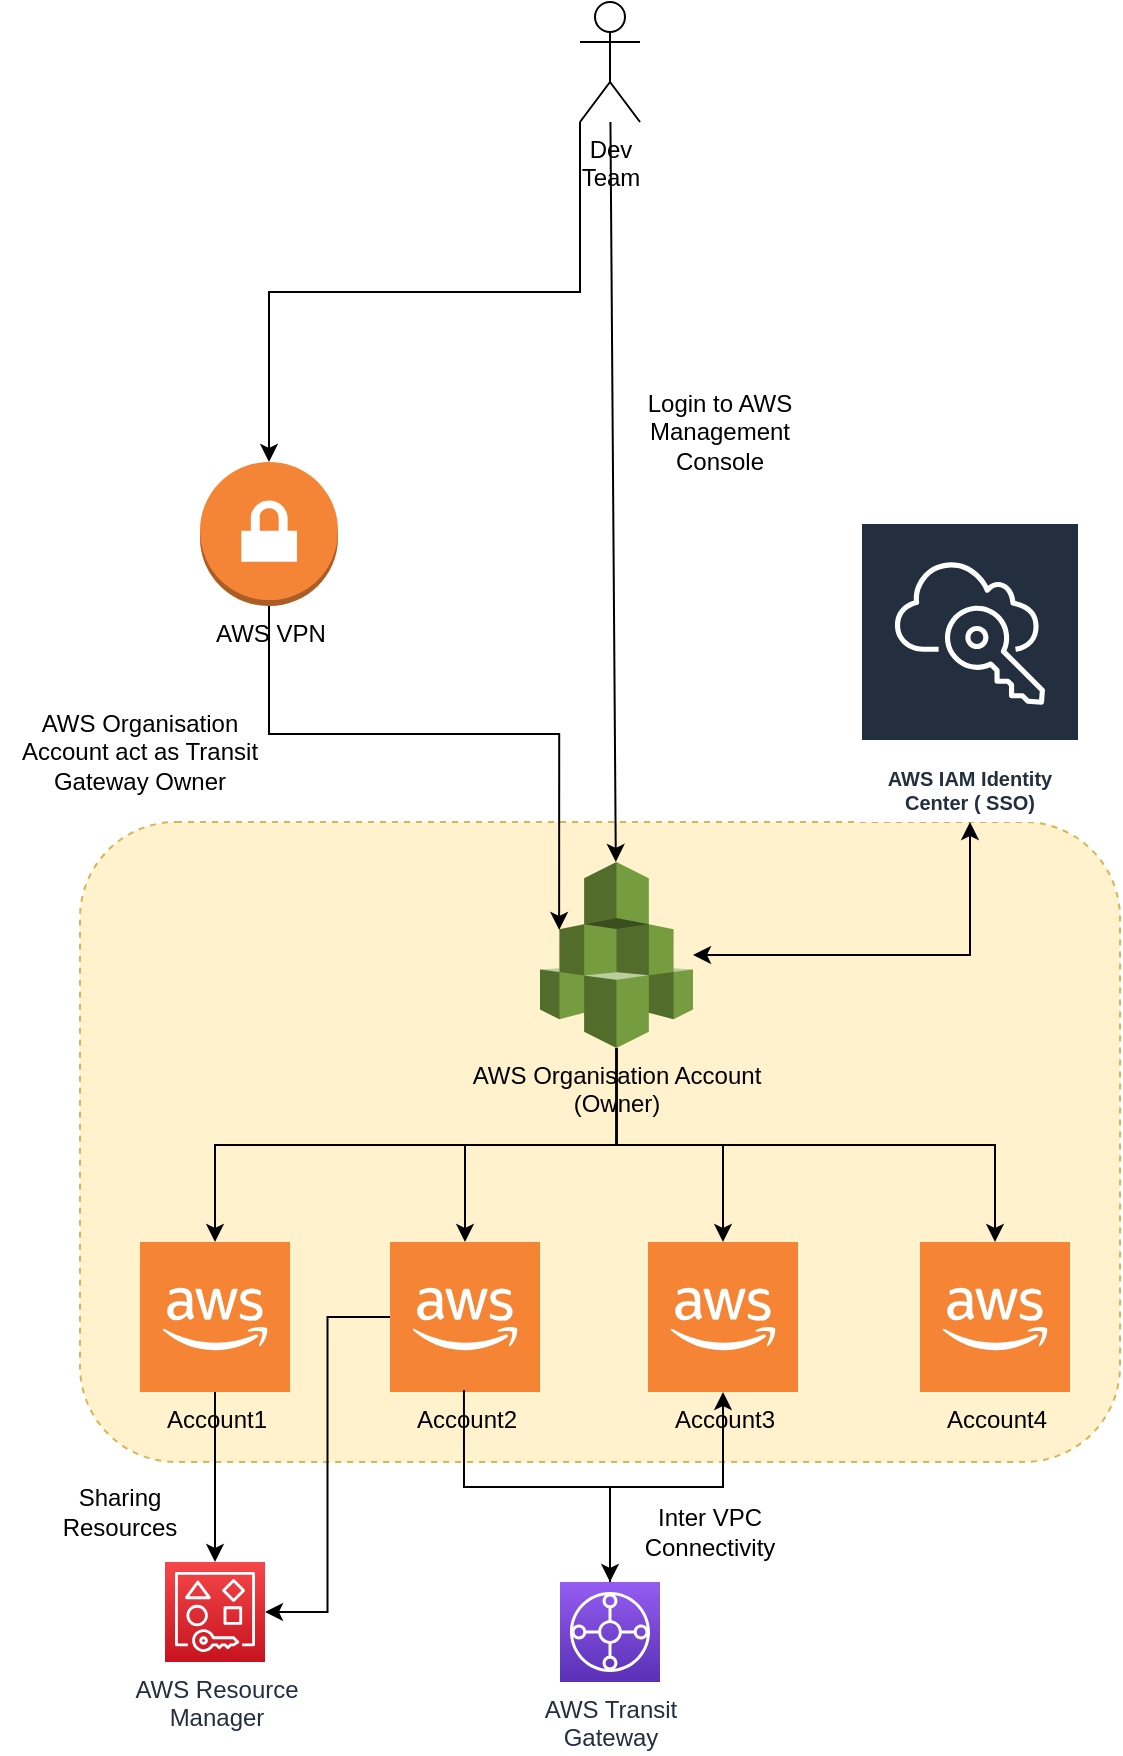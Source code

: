 <mxfile version="20.3.0" type="device"><diagram id="sDaLk6wQ7ZR9RisvN1nZ" name="Page-1"><mxGraphModel dx="946" dy="1747" grid="1" gridSize="10" guides="1" tooltips="1" connect="1" arrows="1" fold="1" page="1" pageScale="1" pageWidth="827" pageHeight="1169" math="0" shadow="0"><root><mxCell id="0"/><mxCell id="1" parent="0"/><mxCell id="9jzxcjdUlgflg3Cl-B4r-15" value="" style="rounded=1;whiteSpace=wrap;html=1;dashed=1;fillColor=#fff2cc;strokeColor=#d6b656;" parent="1" vertex="1"><mxGeometry x="130" y="80" width="520" height="320" as="geometry"/></mxCell><mxCell id="9jzxcjdUlgflg3Cl-B4r-1" value="AWS Organisation Account&lt;br&gt;(Owner)" style="outlineConnect=0;dashed=0;verticalLabelPosition=bottom;verticalAlign=top;align=center;html=1;shape=mxgraph.aws3.organizations;fillColor=#759C3E;gradientColor=none;" parent="1" vertex="1"><mxGeometry x="360" y="100" width="76.5" height="93" as="geometry"/></mxCell><mxCell id="9jzxcjdUlgflg3Cl-B4r-3" value="Account1" style="outlineConnect=0;dashed=0;verticalLabelPosition=bottom;verticalAlign=top;align=center;html=1;shape=mxgraph.aws3.cloud_2;fillColor=#F58534;gradientColor=none;" parent="1" vertex="1"><mxGeometry x="160" y="290" width="75" height="75" as="geometry"/></mxCell><mxCell id="9jzxcjdUlgflg3Cl-B4r-4" value="Account2" style="outlineConnect=0;dashed=0;verticalLabelPosition=bottom;verticalAlign=top;align=center;html=1;shape=mxgraph.aws3.cloud_2;fillColor=#F58534;gradientColor=none;" parent="1" vertex="1"><mxGeometry x="285" y="290" width="75" height="75" as="geometry"/></mxCell><mxCell id="9jzxcjdUlgflg3Cl-B4r-5" value="Account3&lt;br&gt;" style="outlineConnect=0;dashed=0;verticalLabelPosition=bottom;verticalAlign=top;align=center;html=1;shape=mxgraph.aws3.cloud_2;fillColor=#F58534;gradientColor=none;" parent="1" vertex="1"><mxGeometry x="414" y="290" width="75" height="75" as="geometry"/></mxCell><mxCell id="9jzxcjdUlgflg3Cl-B4r-6" value="Account4" style="outlineConnect=0;dashed=0;verticalLabelPosition=bottom;verticalAlign=top;align=center;html=1;shape=mxgraph.aws3.cloud_2;fillColor=#F58534;gradientColor=none;" parent="1" vertex="1"><mxGeometry x="550" y="290" width="75" height="75" as="geometry"/></mxCell><mxCell id="9jzxcjdUlgflg3Cl-B4r-7" value="" style="endArrow=classic;html=1;rounded=0;exitX=0.5;exitY=1;exitDx=0;exitDy=0;exitPerimeter=0;edgeStyle=orthogonalEdgeStyle;" parent="1" source="9jzxcjdUlgflg3Cl-B4r-1" target="9jzxcjdUlgflg3Cl-B4r-3" edge="1"><mxGeometry width="50" height="50" relative="1" as="geometry"><mxPoint x="390" y="320" as="sourcePoint"/><mxPoint x="440" y="270" as="targetPoint"/></mxGeometry></mxCell><mxCell id="9jzxcjdUlgflg3Cl-B4r-8" value="" style="endArrow=classic;html=1;rounded=0;edgeStyle=orthogonalEdgeStyle;" parent="1" source="9jzxcjdUlgflg3Cl-B4r-1" target="9jzxcjdUlgflg3Cl-B4r-4" edge="1"><mxGeometry width="50" height="50" relative="1" as="geometry"><mxPoint x="390" y="320" as="sourcePoint"/><mxPoint x="440" y="270" as="targetPoint"/></mxGeometry></mxCell><mxCell id="9jzxcjdUlgflg3Cl-B4r-9" value="" style="endArrow=classic;html=1;rounded=0;edgeStyle=orthogonalEdgeStyle;" parent="1" source="9jzxcjdUlgflg3Cl-B4r-1" target="9jzxcjdUlgflg3Cl-B4r-5" edge="1"><mxGeometry width="50" height="50" relative="1" as="geometry"><mxPoint x="390" y="320" as="sourcePoint"/><mxPoint x="440" y="270" as="targetPoint"/></mxGeometry></mxCell><mxCell id="9jzxcjdUlgflg3Cl-B4r-10" value="" style="endArrow=classic;html=1;rounded=0;edgeStyle=orthogonalEdgeStyle;exitX=0.5;exitY=1;exitDx=0;exitDy=0;exitPerimeter=0;" parent="1" source="9jzxcjdUlgflg3Cl-B4r-1" target="9jzxcjdUlgflg3Cl-B4r-6" edge="1"><mxGeometry width="50" height="50" relative="1" as="geometry"><mxPoint x="390" y="320" as="sourcePoint"/><mxPoint x="440" y="270" as="targetPoint"/></mxGeometry></mxCell><mxCell id="9jzxcjdUlgflg3Cl-B4r-11" value="AWS IAM Identity Center ( SSO)" style="sketch=0;outlineConnect=0;fontColor=#232F3E;gradientColor=none;strokeColor=#ffffff;fillColor=#232F3E;dashed=0;verticalLabelPosition=middle;verticalAlign=bottom;align=center;html=1;whiteSpace=wrap;fontSize=10;fontStyle=1;spacing=3;shape=mxgraph.aws4.productIcon;prIcon=mxgraph.aws4.single_sign_on;" parent="1" vertex="1"><mxGeometry x="520" y="-70" width="110" height="150" as="geometry"/></mxCell><mxCell id="9jzxcjdUlgflg3Cl-B4r-12" value="Dev&lt;br&gt;Team" style="shape=umlActor;verticalLabelPosition=bottom;verticalAlign=top;html=1;outlineConnect=0;" parent="1" vertex="1"><mxGeometry x="380" y="-330" width="30" height="60" as="geometry"/></mxCell><mxCell id="9jzxcjdUlgflg3Cl-B4r-13" value="" style="endArrow=classic;html=1;rounded=0;" parent="1" source="9jzxcjdUlgflg3Cl-B4r-12" target="9jzxcjdUlgflg3Cl-B4r-1" edge="1"><mxGeometry width="50" height="50" relative="1" as="geometry"><mxPoint x="190" y="150" as="sourcePoint"/><mxPoint x="240" y="100" as="targetPoint"/></mxGeometry></mxCell><mxCell id="9jzxcjdUlgflg3Cl-B4r-16" value="Login to AWS Management Console" style="text;html=1;strokeColor=none;fillColor=none;align=center;verticalAlign=middle;whiteSpace=wrap;rounded=0;dashed=1;" parent="1" vertex="1"><mxGeometry x="400" y="-130" width="100" height="30" as="geometry"/></mxCell><mxCell id="9jzxcjdUlgflg3Cl-B4r-17" value="AWS VPN" style="outlineConnect=0;dashed=0;verticalLabelPosition=bottom;verticalAlign=top;align=center;html=1;shape=mxgraph.aws3.vpn_gateway;fillColor=#F58536;gradientColor=none;" parent="1" vertex="1"><mxGeometry x="190" y="-100" width="69" height="72" as="geometry"/></mxCell><mxCell id="9jzxcjdUlgflg3Cl-B4r-19" value="" style="endArrow=classic;html=1;rounded=0;exitX=0;exitY=1;exitDx=0;exitDy=0;exitPerimeter=0;entryX=0.5;entryY=0;entryDx=0;entryDy=0;entryPerimeter=0;edgeStyle=orthogonalEdgeStyle;" parent="1" source="9jzxcjdUlgflg3Cl-B4r-12" target="9jzxcjdUlgflg3Cl-B4r-17" edge="1"><mxGeometry width="50" height="50" relative="1" as="geometry"><mxPoint x="190" y="40" as="sourcePoint"/><mxPoint x="240" y="-10" as="targetPoint"/></mxGeometry></mxCell><mxCell id="9jzxcjdUlgflg3Cl-B4r-25" value="" style="endArrow=classic;startArrow=classic;html=1;rounded=0;edgeStyle=orthogonalEdgeStyle;" parent="1" source="9jzxcjdUlgflg3Cl-B4r-1" target="9jzxcjdUlgflg3Cl-B4r-11" edge="1"><mxGeometry width="50" height="50" relative="1" as="geometry"><mxPoint x="190" y="10" as="sourcePoint"/><mxPoint x="240" y="-40" as="targetPoint"/></mxGeometry></mxCell><mxCell id="9jzxcjdUlgflg3Cl-B4r-26" value="" style="endArrow=classic;html=1;rounded=0;exitX=0.5;exitY=1;exitDx=0;exitDy=0;exitPerimeter=0;edgeStyle=orthogonalEdgeStyle;entryX=0.125;entryY=0.365;entryDx=0;entryDy=0;entryPerimeter=0;" parent="1" source="9jzxcjdUlgflg3Cl-B4r-17" target="9jzxcjdUlgflg3Cl-B4r-1" edge="1"><mxGeometry width="50" height="50" relative="1" as="geometry"><mxPoint x="300" y="-50" as="sourcePoint"/><mxPoint x="350" y="-100" as="targetPoint"/></mxGeometry></mxCell><mxCell id="9jzxcjdUlgflg3Cl-B4r-27" value="AWS Organisation Account act as Transit Gateway Owner" style="text;html=1;strokeColor=none;fillColor=none;align=center;verticalAlign=middle;whiteSpace=wrap;rounded=0;dashed=1;" parent="1" vertex="1"><mxGeometry x="90" y="30" width="140" height="30" as="geometry"/></mxCell><mxCell id="9jzxcjdUlgflg3Cl-B4r-28" value="AWS Transit &lt;br&gt;Gateway" style="sketch=0;points=[[0,0,0],[0.25,0,0],[0.5,0,0],[0.75,0,0],[1,0,0],[0,1,0],[0.25,1,0],[0.5,1,0],[0.75,1,0],[1,1,0],[0,0.25,0],[0,0.5,0],[0,0.75,0],[1,0.25,0],[1,0.5,0],[1,0.75,0]];outlineConnect=0;fontColor=#232F3E;gradientColor=#945DF2;gradientDirection=north;fillColor=#5A30B5;strokeColor=#ffffff;dashed=0;verticalLabelPosition=bottom;verticalAlign=top;align=center;html=1;fontSize=12;fontStyle=0;aspect=fixed;shape=mxgraph.aws4.resourceIcon;resIcon=mxgraph.aws4.transit_gateway;" parent="1" vertex="1"><mxGeometry x="370" y="460" width="50" height="50" as="geometry"/></mxCell><mxCell id="9jzxcjdUlgflg3Cl-B4r-29" value="AWS Resource &lt;br&gt;Manager" style="sketch=0;points=[[0,0,0],[0.25,0,0],[0.5,0,0],[0.75,0,0],[1,0,0],[0,1,0],[0.25,1,0],[0.5,1,0],[0.75,1,0],[1,1,0],[0,0.25,0],[0,0.5,0],[0,0.75,0],[1,0.25,0],[1,0.5,0],[1,0.75,0]];outlineConnect=0;fontColor=#232F3E;gradientColor=#F54749;gradientDirection=north;fillColor=#C7131F;strokeColor=#ffffff;dashed=0;verticalLabelPosition=bottom;verticalAlign=top;align=center;html=1;fontSize=12;fontStyle=0;aspect=fixed;shape=mxgraph.aws4.resourceIcon;resIcon=mxgraph.aws4.resource_access_manager;" parent="1" vertex="1"><mxGeometry x="172.5" y="450" width="50" height="50" as="geometry"/></mxCell><mxCell id="9jzxcjdUlgflg3Cl-B4r-30" value="" style="endArrow=classic;html=1;rounded=0;entryX=0.5;entryY=0;entryDx=0;entryDy=0;entryPerimeter=0;" parent="1" source="9jzxcjdUlgflg3Cl-B4r-3" target="9jzxcjdUlgflg3Cl-B4r-29" edge="1"><mxGeometry width="50" height="50" relative="1" as="geometry"><mxPoint x="520" y="380" as="sourcePoint"/><mxPoint x="570" y="330" as="targetPoint"/></mxGeometry></mxCell><mxCell id="9jzxcjdUlgflg3Cl-B4r-31" value="Sharing Resources" style="text;html=1;strokeColor=none;fillColor=none;align=center;verticalAlign=middle;whiteSpace=wrap;rounded=0;dashed=1;" parent="1" vertex="1"><mxGeometry x="120" y="410" width="60" height="30" as="geometry"/></mxCell><mxCell id="9jzxcjdUlgflg3Cl-B4r-32" value="" style="endArrow=classic;html=1;rounded=0;entryX=1;entryY=0.5;entryDx=0;entryDy=0;entryPerimeter=0;edgeStyle=orthogonalEdgeStyle;" parent="1" source="9jzxcjdUlgflg3Cl-B4r-4" target="9jzxcjdUlgflg3Cl-B4r-29" edge="1"><mxGeometry width="50" height="50" relative="1" as="geometry"><mxPoint x="520" y="370" as="sourcePoint"/><mxPoint x="570" y="320" as="targetPoint"/></mxGeometry></mxCell><mxCell id="9jzxcjdUlgflg3Cl-B4r-33" value="" style="endArrow=classic;html=1;rounded=0;exitX=0.493;exitY=0.987;exitDx=0;exitDy=0;exitPerimeter=0;edgeStyle=orthogonalEdgeStyle;" parent="1" source="9jzxcjdUlgflg3Cl-B4r-4" target="9jzxcjdUlgflg3Cl-B4r-28" edge="1"><mxGeometry width="50" height="50" relative="1" as="geometry"><mxPoint x="520" y="370" as="sourcePoint"/><mxPoint x="570" y="320" as="targetPoint"/></mxGeometry></mxCell><mxCell id="9jzxcjdUlgflg3Cl-B4r-34" value="" style="endArrow=classic;html=1;rounded=0;exitX=0.5;exitY=0;exitDx=0;exitDy=0;exitPerimeter=0;edgeStyle=orthogonalEdgeStyle;" parent="1" source="9jzxcjdUlgflg3Cl-B4r-28" target="9jzxcjdUlgflg3Cl-B4r-5" edge="1"><mxGeometry width="50" height="50" relative="1" as="geometry"><mxPoint x="520" y="370" as="sourcePoint"/><mxPoint x="570" y="320" as="targetPoint"/></mxGeometry></mxCell><mxCell id="9jzxcjdUlgflg3Cl-B4r-35" value="Inter VPC&lt;br&gt;Connectivity" style="text;html=1;strokeColor=none;fillColor=none;align=center;verticalAlign=middle;whiteSpace=wrap;rounded=0;dashed=1;" parent="1" vertex="1"><mxGeometry x="360" y="420" width="170" height="30" as="geometry"/></mxCell></root></mxGraphModel></diagram></mxfile>